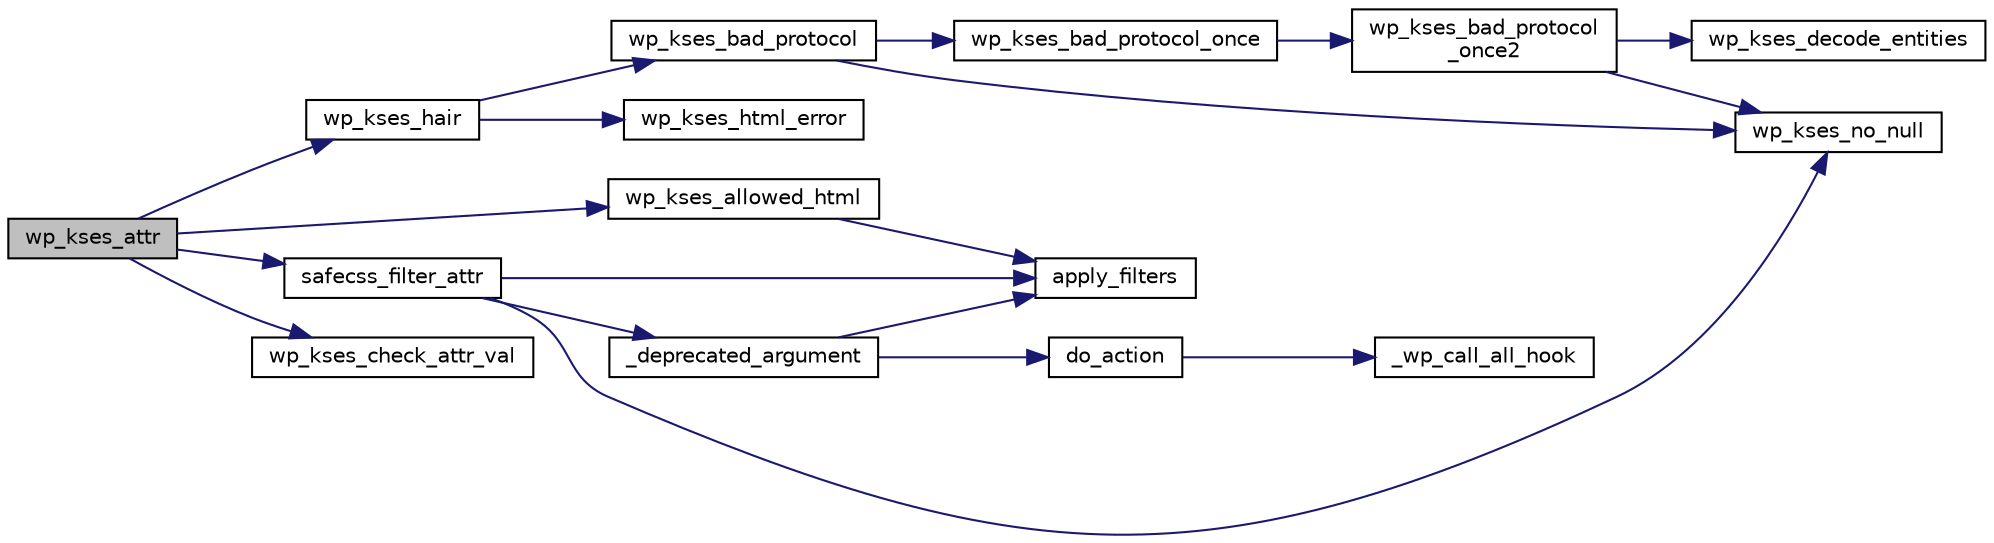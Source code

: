 digraph "wp_kses_attr"
{
  edge [fontname="Helvetica",fontsize="10",labelfontname="Helvetica",labelfontsize="10"];
  node [fontname="Helvetica",fontsize="10",shape=record];
  rankdir="LR";
  Node1 [label="wp_kses_attr",height=0.2,width=0.4,color="black", fillcolor="grey75", style="filled", fontcolor="black"];
  Node1 -> Node2 [color="midnightblue",fontsize="10",style="solid",fontname="Helvetica"];
  Node2 [label="wp_kses_allowed_html",height=0.2,width=0.4,color="black", fillcolor="white", style="filled",URL="$kses_8php.html#a7c82a4b127d74f07d31fab0527ced9ca"];
  Node2 -> Node3 [color="midnightblue",fontsize="10",style="solid",fontname="Helvetica"];
  Node3 [label="apply_filters",height=0.2,width=0.4,color="black", fillcolor="white", style="filled",URL="$load-scripts_8php.html#a54639394aa645a2277ea41f3cbd23247"];
  Node1 -> Node4 [color="midnightblue",fontsize="10",style="solid",fontname="Helvetica"];
  Node4 [label="wp_kses_hair",height=0.2,width=0.4,color="black", fillcolor="white", style="filled",URL="$kses_8php.html#af95367a0e96076ab35d5f47301f49cf4"];
  Node4 -> Node5 [color="midnightblue",fontsize="10",style="solid",fontname="Helvetica"];
  Node5 [label="wp_kses_bad_protocol",height=0.2,width=0.4,color="black", fillcolor="white", style="filled",URL="$kses_8php.html#a6164e160cf41fb1682f086b13ce434a0"];
  Node5 -> Node6 [color="midnightblue",fontsize="10",style="solid",fontname="Helvetica"];
  Node6 [label="wp_kses_no_null",height=0.2,width=0.4,color="black", fillcolor="white", style="filled",URL="$kses_8php.html#a6a32ba00333b67cff42a76ec3762e5c3"];
  Node5 -> Node7 [color="midnightblue",fontsize="10",style="solid",fontname="Helvetica"];
  Node7 [label="wp_kses_bad_protocol_once",height=0.2,width=0.4,color="black", fillcolor="white", style="filled",URL="$kses_8php.html#ac1591c243a4c8272a934db51a9b53259"];
  Node7 -> Node8 [color="midnightblue",fontsize="10",style="solid",fontname="Helvetica"];
  Node8 [label="wp_kses_bad_protocol\l_once2",height=0.2,width=0.4,color="black", fillcolor="white", style="filled",URL="$kses_8php.html#a6a97826fbe8f92352f4acc5143cdb0f7"];
  Node8 -> Node9 [color="midnightblue",fontsize="10",style="solid",fontname="Helvetica"];
  Node9 [label="wp_kses_decode_entities",height=0.2,width=0.4,color="black", fillcolor="white", style="filled",URL="$kses_8php.html#a6b7c56d4169bffd3e6943c570f4c4b94"];
  Node8 -> Node6 [color="midnightblue",fontsize="10",style="solid",fontname="Helvetica"];
  Node4 -> Node10 [color="midnightblue",fontsize="10",style="solid",fontname="Helvetica"];
  Node10 [label="wp_kses_html_error",height=0.2,width=0.4,color="black", fillcolor="white", style="filled",URL="$kses_8php.html#afd8ed937d3e335fe24481c3491225f4b"];
  Node1 -> Node11 [color="midnightblue",fontsize="10",style="solid",fontname="Helvetica"];
  Node11 [label="safecss_filter_attr",height=0.2,width=0.4,color="black", fillcolor="white", style="filled",URL="$kses_8php.html#acc7438e2e5ae224147f6df9950f13f86"];
  Node11 -> Node12 [color="midnightblue",fontsize="10",style="solid",fontname="Helvetica"];
  Node12 [label="_deprecated_argument",height=0.2,width=0.4,color="black", fillcolor="white", style="filled",URL="$wp-includes_2functions_8php.html#a275458f4feb9c42264630702cb4cd532"];
  Node12 -> Node13 [color="midnightblue",fontsize="10",style="solid",fontname="Helvetica"];
  Node13 [label="do_action",height=0.2,width=0.4,color="black", fillcolor="white", style="filled",URL="$wp-includes_2plugin_8php.html#aed75045b0b4572e55462b37b063a77cc"];
  Node13 -> Node14 [color="midnightblue",fontsize="10",style="solid",fontname="Helvetica"];
  Node14 [label="_wp_call_all_hook",height=0.2,width=0.4,color="black", fillcolor="white", style="filled",URL="$wp-includes_2plugin_8php.html#af891e88ab346a2da31111facfcf6b2cf"];
  Node12 -> Node3 [color="midnightblue",fontsize="10",style="solid",fontname="Helvetica"];
  Node11 -> Node6 [color="midnightblue",fontsize="10",style="solid",fontname="Helvetica"];
  Node11 -> Node3 [color="midnightblue",fontsize="10",style="solid",fontname="Helvetica"];
  Node1 -> Node15 [color="midnightblue",fontsize="10",style="solid",fontname="Helvetica"];
  Node15 [label="wp_kses_check_attr_val",height=0.2,width=0.4,color="black", fillcolor="white", style="filled",URL="$kses_8php.html#a1bc20bc181ea4a24181854c0c6664ea7"];
}
